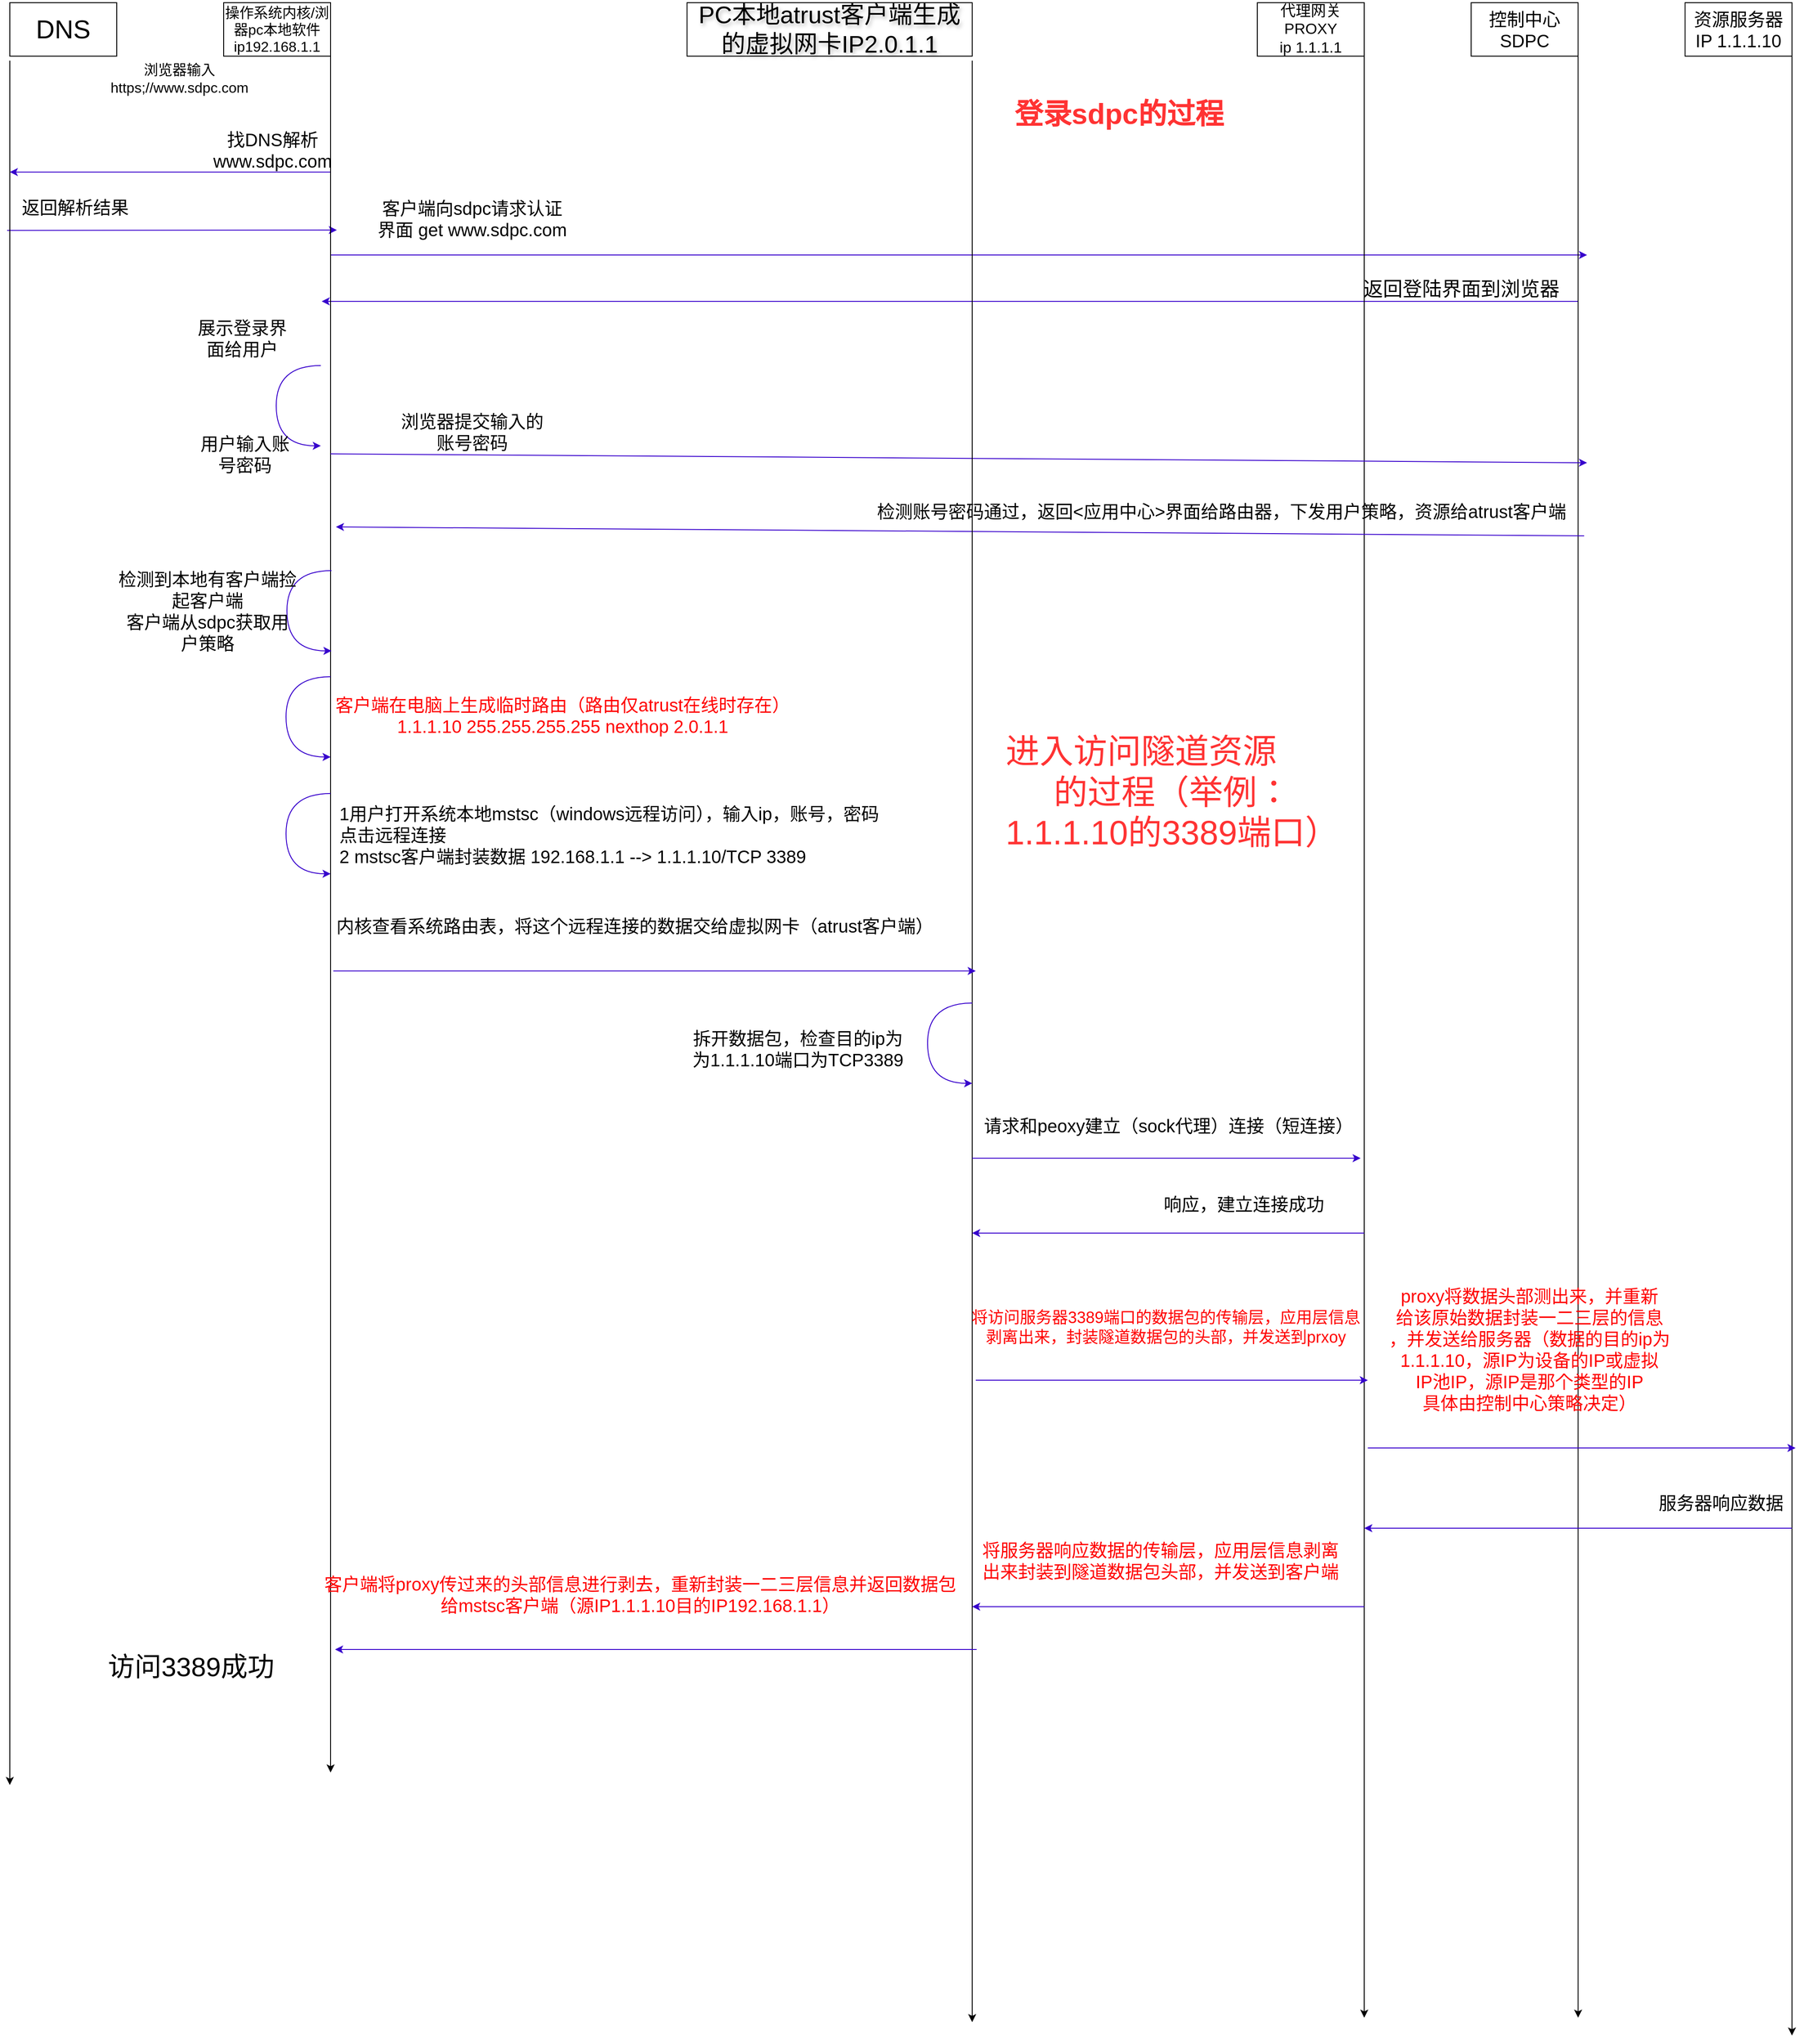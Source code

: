 <mxfile version="28.1.0">
  <diagram name="第 1 页" id="CifOOyTW4KIAJjOc3oxm">
    <mxGraphModel dx="3466" dy="2257" grid="0" gridSize="10" guides="1" tooltips="1" connect="1" arrows="1" fold="1" page="1" pageScale="1" pageWidth="3300" pageHeight="4681" math="0" shadow="0">
      <root>
        <mxCell id="0" />
        <mxCell id="1" parent="0" />
        <mxCell id="3CmgEedNmWU71iGY2jcA-1" value="DNS" style="rounded=0;whiteSpace=wrap;html=1;fontSize=29;" parent="1" vertex="1">
          <mxGeometry x="200" y="80" width="120" height="60" as="geometry" />
        </mxCell>
        <mxCell id="3CmgEedNmWU71iGY2jcA-4" value="代理网关PROXY&lt;div&gt;ip 1.1.1.1&lt;/div&gt;" style="whiteSpace=wrap;html=1;fontSize=17;" parent="1" vertex="1">
          <mxGeometry x="1600" y="80" width="120" height="60" as="geometry" />
        </mxCell>
        <mxCell id="3CmgEedNmWU71iGY2jcA-5" value="控制中心SDPC" style="whiteSpace=wrap;html=1;fontSize=20;" parent="1" vertex="1">
          <mxGeometry x="1840" y="80" width="120" height="60" as="geometry" />
        </mxCell>
        <mxCell id="3CmgEedNmWU71iGY2jcA-6" value="资源服务器&lt;div&gt;IP 1.1.1.10&lt;/div&gt;" style="whiteSpace=wrap;html=1;fontSize=20;" parent="1" vertex="1">
          <mxGeometry x="2080" y="80" width="120" height="60" as="geometry" />
        </mxCell>
        <mxCell id="3CmgEedNmWU71iGY2jcA-7" value="浏览器输入&lt;div&gt;https;//www.sdpc.com&lt;/div&gt;" style="text;html=1;align=center;verticalAlign=middle;resizable=0;points=[];autosize=1;strokeColor=none;fillColor=none;fontSize=16;" parent="1" vertex="1">
          <mxGeometry x="300" y="140" width="180" height="50" as="geometry" />
        </mxCell>
        <mxCell id="3CmgEedNmWU71iGY2jcA-8" value="" style="edgeStyle=none;orthogonalLoop=1;jettySize=auto;html=1;rounded=0;verticalAlign=middle;fillColor=#6a00ff;strokeColor=#3700CC;" parent="1" edge="1">
          <mxGeometry width="100" relative="1" as="geometry">
            <mxPoint x="197" y="335.41" as="sourcePoint" />
            <mxPoint x="567" y="335" as="targetPoint" />
            <Array as="points" />
          </mxGeometry>
        </mxCell>
        <mxCell id="3CmgEedNmWU71iGY2jcA-9" value="返回解析结果" style="text;html=1;align=center;verticalAlign=middle;resizable=0;points=[];autosize=1;strokeColor=none;fillColor=none;rotation=0;fontSize=20;" parent="1" vertex="1">
          <mxGeometry x="203" y="289" width="140" height="40" as="geometry" />
        </mxCell>
        <mxCell id="3CmgEedNmWU71iGY2jcA-10" value="" style="edgeStyle=none;orthogonalLoop=1;jettySize=auto;html=1;rounded=0;fillColor=#6a00ff;strokeColor=#3700CC;" parent="1" edge="1">
          <mxGeometry width="80" relative="1" as="geometry">
            <mxPoint x="560" y="270" as="sourcePoint" />
            <mxPoint x="200" y="270" as="targetPoint" />
            <Array as="points" />
          </mxGeometry>
        </mxCell>
        <mxCell id="3CmgEedNmWU71iGY2jcA-11" value="找DNS解析www.sdpc.com" style="text;strokeColor=none;align=center;fillColor=none;html=1;verticalAlign=middle;whiteSpace=wrap;rounded=0;fontSize=20;" parent="1" vertex="1">
          <mxGeometry x="465" y="230" width="60" height="30" as="geometry" />
        </mxCell>
        <mxCell id="3CmgEedNmWU71iGY2jcA-12" value="客户端向sdpc请求认证&lt;div&gt;界面 get www.&lt;span style=&quot;background-color: transparent; color: light-dark(rgb(0, 0, 0), rgb(255, 255, 255));&quot;&gt;sdpc.com&lt;/span&gt;&lt;/div&gt;" style="text;strokeColor=none;align=center;fillColor=none;html=1;verticalAlign=middle;whiteSpace=wrap;rounded=0;fontSize=20;" parent="1" vertex="1">
          <mxGeometry x="593" y="307" width="252" height="30" as="geometry" />
        </mxCell>
        <mxCell id="3CmgEedNmWU71iGY2jcA-13" value="&lt;font style=&quot;color: rgb(255, 51, 51);&quot;&gt;&lt;b&gt;登录sdpc的过程&lt;/b&gt;&lt;/font&gt;" style="text;strokeColor=none;align=center;fillColor=none;html=1;verticalAlign=middle;whiteSpace=wrap;rounded=0;fontSize=32;fontColor=light-dark(#000000,#FF0000);" parent="1" vertex="1">
          <mxGeometry x="1300" y="190" width="290" height="30" as="geometry" />
        </mxCell>
        <mxCell id="3CmgEedNmWU71iGY2jcA-14" value="" style="edgeStyle=none;orthogonalLoop=1;jettySize=auto;html=1;rounded=0;fillColor=#6a00ff;strokeColor=#3700CC;" parent="1" edge="1">
          <mxGeometry width="80" relative="1" as="geometry">
            <mxPoint x="560" y="363" as="sourcePoint" />
            <mxPoint x="1970" y="363" as="targetPoint" />
            <Array as="points" />
          </mxGeometry>
        </mxCell>
        <mxCell id="3CmgEedNmWU71iGY2jcA-15" value="返回登陆界面到浏览器" style="text;strokeColor=none;align=center;fillColor=none;html=1;verticalAlign=middle;whiteSpace=wrap;rounded=0;fontSize=22;" parent="1" vertex="1">
          <mxGeometry x="1694" y="387" width="270" height="30" as="geometry" />
        </mxCell>
        <mxCell id="3CmgEedNmWU71iGY2jcA-16" value="" style="edgeStyle=none;orthogonalLoop=1;jettySize=auto;rounded=0;fontColor=none;labelBackgroundColor=none;noLabel=1;textShadow=0;fillColor=#6a00ff;strokeColor=#3700CC;" parent="1" edge="1">
          <mxGeometry width="80" relative="1" as="geometry">
            <mxPoint x="1960" y="415" as="sourcePoint" />
            <mxPoint x="550" y="415" as="targetPoint" />
            <Array as="points" />
          </mxGeometry>
        </mxCell>
        <mxCell id="3CmgEedNmWU71iGY2jcA-19" value="" style="edgeStyle=none;orthogonalLoop=1;jettySize=auto;html=1;rounded=0;" parent="1" edge="1">
          <mxGeometry width="80" relative="1" as="geometry">
            <mxPoint x="560" y="140" as="sourcePoint" />
            <mxPoint x="560" y="2065" as="targetPoint" />
            <Array as="points" />
          </mxGeometry>
        </mxCell>
        <mxCell id="3CmgEedNmWU71iGY2jcA-23" value="" style="edgeStyle=none;orthogonalLoop=1;jettySize=auto;html=1;rounded=0;" parent="1" edge="1">
          <mxGeometry width="80" relative="1" as="geometry">
            <mxPoint x="1720" y="140" as="sourcePoint" />
            <mxPoint x="1720" y="2340" as="targetPoint" />
            <Array as="points" />
          </mxGeometry>
        </mxCell>
        <mxCell id="3CmgEedNmWU71iGY2jcA-24" value="" style="edgeStyle=none;orthogonalLoop=1;jettySize=auto;html=1;rounded=0;" parent="1" edge="1">
          <mxGeometry width="80" relative="1" as="geometry">
            <mxPoint x="1960" y="140" as="sourcePoint" />
            <mxPoint x="1960" y="2340" as="targetPoint" />
            <Array as="points" />
          </mxGeometry>
        </mxCell>
        <mxCell id="3CmgEedNmWU71iGY2jcA-25" value="" style="edgeStyle=none;orthogonalLoop=1;jettySize=auto;html=1;rounded=0;" parent="1" edge="1">
          <mxGeometry width="80" relative="1" as="geometry">
            <mxPoint x="2200" y="140" as="sourcePoint" />
            <mxPoint x="2200" y="2360" as="targetPoint" />
            <Array as="points" />
          </mxGeometry>
        </mxCell>
        <mxCell id="3CmgEedNmWU71iGY2jcA-26" value="" style="edgeStyle=orthogonalEdgeStyle;orthogonalLoop=1;jettySize=auto;html=1;rounded=0;horizontal=1;curved=1;fillColor=#6a00ff;strokeColor=#3700CC;" parent="1" edge="1">
          <mxGeometry width="80" relative="1" as="geometry">
            <mxPoint x="549" y="487" as="sourcePoint" />
            <mxPoint x="549" y="577" as="targetPoint" />
            <Array as="points">
              <mxPoint x="499" y="487" />
              <mxPoint x="499" y="577" />
            </Array>
          </mxGeometry>
        </mxCell>
        <mxCell id="3CmgEedNmWU71iGY2jcA-27" value="展示登录界面给用户" style="text;strokeColor=none;align=center;fillColor=none;html=1;verticalAlign=middle;whiteSpace=wrap;rounded=0;fontSize=20;" parent="1" vertex="1">
          <mxGeometry x="406" y="441" width="110" height="30" as="geometry" />
        </mxCell>
        <mxCell id="3CmgEedNmWU71iGY2jcA-28" value="用户输入账号密码" style="text;strokeColor=none;align=center;fillColor=none;html=1;verticalAlign=middle;whiteSpace=wrap;rounded=0;fontSize=20;" parent="1" vertex="1">
          <mxGeometry x="409" y="571" width="110" height="30" as="geometry" />
        </mxCell>
        <mxCell id="3CmgEedNmWU71iGY2jcA-29" value="" style="edgeStyle=none;orthogonalLoop=1;jettySize=auto;html=1;rounded=0;fillColor=#6a00ff;strokeColor=#3700CC;" parent="1" edge="1">
          <mxGeometry width="80" relative="1" as="geometry">
            <mxPoint x="560" y="586" as="sourcePoint" />
            <mxPoint x="1970" y="596" as="targetPoint" />
            <Array as="points" />
          </mxGeometry>
        </mxCell>
        <mxCell id="3CmgEedNmWU71iGY2jcA-30" value="浏览器提交输入的账号密码" style="text;strokeColor=none;align=center;fillColor=none;html=1;verticalAlign=middle;whiteSpace=wrap;rounded=0;fontSize=20;" parent="1" vertex="1">
          <mxGeometry x="629" y="546" width="180" height="30" as="geometry" />
        </mxCell>
        <mxCell id="3CmgEedNmWU71iGY2jcA-31" value="" style="edgeStyle=none;orthogonalLoop=1;jettySize=auto;html=1;rounded=0;fillColor=#6a00ff;strokeColor=#3700CC;" parent="1" edge="1">
          <mxGeometry width="80" relative="1" as="geometry">
            <mxPoint x="1966.8" y="678" as="sourcePoint" />
            <mxPoint x="566" y="668" as="targetPoint" />
            <Array as="points" />
          </mxGeometry>
        </mxCell>
        <mxCell id="3CmgEedNmWU71iGY2jcA-32" value="检测账号密码通过，返回&amp;lt;应用中心&amp;gt;界面给路由器，下发用户策略，资源给atrust客户端" style="text;strokeColor=none;align=center;fillColor=none;html=1;verticalAlign=middle;whiteSpace=wrap;rounded=0;fontSize=20;" parent="1" vertex="1">
          <mxGeometry x="1170" y="635" width="780" height="30" as="geometry" />
        </mxCell>
        <mxCell id="3CmgEedNmWU71iGY2jcA-33" value="" style="edgeStyle=orthogonalEdgeStyle;orthogonalLoop=1;jettySize=auto;html=1;rounded=0;horizontal=1;curved=1;fillColor=#6a00ff;strokeColor=#3700CC;" parent="1" edge="1">
          <mxGeometry width="80" relative="1" as="geometry">
            <mxPoint x="561" y="717" as="sourcePoint" />
            <mxPoint x="561" y="807" as="targetPoint" />
            <Array as="points">
              <mxPoint x="511" y="717" />
              <mxPoint x="511" y="807" />
            </Array>
          </mxGeometry>
        </mxCell>
        <mxCell id="3CmgEedNmWU71iGY2jcA-34" value="" style="edgeStyle=orthogonalEdgeStyle;orthogonalLoop=1;jettySize=auto;html=1;rounded=0;horizontal=1;curved=1;fillColor=#6a00ff;strokeColor=#3700CC;" parent="1" edge="1">
          <mxGeometry width="80" relative="1" as="geometry">
            <mxPoint x="560" y="836" as="sourcePoint" />
            <mxPoint x="560" y="926" as="targetPoint" />
            <Array as="points">
              <mxPoint x="510" y="836" />
              <mxPoint x="510" y="926" />
            </Array>
          </mxGeometry>
        </mxCell>
        <mxCell id="3CmgEedNmWU71iGY2jcA-35" value="" style="edgeStyle=orthogonalEdgeStyle;orthogonalLoop=1;jettySize=auto;html=1;rounded=0;horizontal=1;curved=1;fillColor=#6a00ff;strokeColor=#3700CC;" parent="1" edge="1">
          <mxGeometry width="80" relative="1" as="geometry">
            <mxPoint x="560" y="967" as="sourcePoint" />
            <mxPoint x="560" y="1057" as="targetPoint" />
            <Array as="points">
              <mxPoint x="510" y="967" />
              <mxPoint x="510" y="1057" />
            </Array>
          </mxGeometry>
        </mxCell>
        <mxCell id="3CmgEedNmWU71iGY2jcA-36" value="检测到本地有客户端捡起客户端&lt;div&gt;客户端从sdpc获取用户策略&lt;/div&gt;" style="text;strokeColor=none;align=center;fillColor=none;html=1;verticalAlign=middle;whiteSpace=wrap;rounded=0;fontSize=20;" parent="1" vertex="1">
          <mxGeometry x="320" y="747" width="204" height="30" as="geometry" />
        </mxCell>
        <mxCell id="3CmgEedNmWU71iGY2jcA-37" value="&lt;font style=&quot;color: light-dark(rgb(255, 0, 0), rgb(255, 0, 0));&quot;&gt;客户端在电脑上生成临时路由（路由仅atrust在线时存在）&lt;/font&gt;&lt;div&gt;&lt;font style=&quot;color: light-dark(rgb(255, 0, 0), rgb(255, 0, 0));&quot;&gt;1.1.1.10 255.255.255.255 nexthop 2.0.1.1&lt;/font&gt;&lt;/div&gt;" style="text;html=1;align=center;verticalAlign=middle;resizable=0;points=[];autosize=1;strokeColor=none;fillColor=none;fontSize=20;" parent="1" vertex="1">
          <mxGeometry x="556" y="849" width="528" height="60" as="geometry" />
        </mxCell>
        <mxCell id="3CmgEedNmWU71iGY2jcA-38" value="1用户打开系统本地mstsc（windows远程访问），输入ip，账号，密码&amp;nbsp;&lt;div&gt;&lt;div style=&quot;text-align: left;&quot;&gt;&lt;span style=&quot;background-color: transparent; color: light-dark(rgb(0, 0, 0), rgb(255, 255, 255));&quot;&gt;点击远程连接&lt;/span&gt;&lt;/div&gt;&lt;div style=&quot;text-align: left;&quot;&gt;&lt;span style=&quot;background-color: transparent; color: light-dark(rgb(0, 0, 0), rgb(255, 255, 255));&quot;&gt;2 mstsc客户端封装数据 192.168.1.1 --&amp;gt; 1.1.1.10/TCP 3389&lt;/span&gt;&lt;/div&gt;&lt;/div&gt;" style="text;html=1;align=center;verticalAlign=middle;resizable=0;points=[];autosize=1;strokeColor=none;fillColor=none;fontSize=20;" parent="1" vertex="1">
          <mxGeometry x="560" y="968" width="630" height="90" as="geometry" />
        </mxCell>
        <mxCell id="3CmgEedNmWU71iGY2jcA-41" value="" style="edgeStyle=none;orthogonalLoop=1;jettySize=auto;html=1;rounded=0;" parent="1" edge="1">
          <mxGeometry width="80" relative="1" as="geometry">
            <mxPoint x="1280" y="145" as="sourcePoint" />
            <mxPoint x="1280" y="2345" as="targetPoint" />
            <Array as="points" />
          </mxGeometry>
        </mxCell>
        <mxCell id="3CmgEedNmWU71iGY2jcA-42" value="" style="edgeStyle=none;orthogonalLoop=1;jettySize=auto;html=1;rounded=0;fillColor=#6a00ff;strokeColor=#3700CC;" parent="1" edge="1">
          <mxGeometry width="80" relative="1" as="geometry">
            <mxPoint x="563.03" y="1166" as="sourcePoint" />
            <mxPoint x="1283.971" y="1166" as="targetPoint" />
            <Array as="points" />
          </mxGeometry>
        </mxCell>
        <mxCell id="3CmgEedNmWU71iGY2jcA-44" value="内核查看系统路由表，将这个远程连接的数据交给虚拟网卡（atrust客户端）" style="text;html=1;align=center;verticalAlign=middle;resizable=0;points=[];autosize=1;strokeColor=none;fillColor=none;fontSize=20;" parent="1" vertex="1">
          <mxGeometry x="556" y="1095" width="690" height="40" as="geometry" />
        </mxCell>
        <mxCell id="3CmgEedNmWU71iGY2jcA-45" value="" style="edgeStyle=orthogonalEdgeStyle;orthogonalLoop=1;jettySize=auto;html=1;rounded=0;horizontal=1;curved=1;fillColor=#6a00ff;strokeColor=#3700CC;" parent="1" edge="1">
          <mxGeometry width="80" relative="1" as="geometry">
            <mxPoint x="1280" y="1202" as="sourcePoint" />
            <mxPoint x="1280" y="1292" as="targetPoint" />
            <Array as="points">
              <mxPoint x="1229.94" y="1202" />
              <mxPoint x="1229.94" y="1292" />
            </Array>
          </mxGeometry>
        </mxCell>
        <mxCell id="3CmgEedNmWU71iGY2jcA-46" value="拆开数据包，检查目的ip&lt;span style=&quot;background-color: transparent; color: light-dark(rgb(0, 0, 0), rgb(255, 255, 255));&quot;&gt;为&lt;/span&gt;&lt;div&gt;&lt;span style=&quot;background-color: transparent; color: light-dark(rgb(0, 0, 0), rgb(255, 255, 255));&quot;&gt;为1.1.1.10端口为TCP3389&lt;/span&gt;&lt;/div&gt;" style="text;html=1;align=center;verticalAlign=middle;resizable=0;points=[];autosize=1;strokeColor=none;fillColor=none;fontSize=20;" parent="1" vertex="1">
          <mxGeometry x="954" y="1223" width="260" height="60" as="geometry" />
        </mxCell>
        <mxCell id="3CmgEedNmWU71iGY2jcA-49" value="&lt;div style=&quot;text-align: left;&quot;&gt;&lt;span style=&quot;background-color: transparent;&quot;&gt;&lt;font style=&quot;color: rgb(255, 51, 51);&quot;&gt;进入访问隧道资源&lt;/font&gt;&lt;/span&gt;&lt;/div&gt;&lt;div&gt;&lt;font style=&quot;color: rgb(255, 51, 51);&quot;&gt;的过程（举例：&lt;/font&gt;&lt;/div&gt;&lt;div&gt;&lt;font style=&quot;color: rgb(255, 51, 51);&quot;&gt;&lt;font&gt;1.1.1.10&lt;/font&gt;&lt;span style=&quot;background-color: transparent;&quot;&gt;的3389端口）&lt;/span&gt;&lt;/font&gt;&lt;/div&gt;" style="text;html=1;align=center;verticalAlign=middle;resizable=0;points=[];autosize=1;strokeColor=none;fillColor=none;fontSize=38;fontColor=light-dark(#000000,#FF0000);" parent="1" vertex="1">
          <mxGeometry x="1308" y="891" width="392" height="149" as="geometry" />
        </mxCell>
        <mxCell id="3CmgEedNmWU71iGY2jcA-51" value="PC本地atrust客户端生成的虚拟网卡IP2.0.1.1" style="whiteSpace=wrap;html=1;textShadow=1;fontSize=27;" parent="1" vertex="1">
          <mxGeometry x="960" y="80" width="320" height="60" as="geometry" />
        </mxCell>
        <mxCell id="3CmgEedNmWU71iGY2jcA-53" value="" style="edgeStyle=none;orthogonalLoop=1;jettySize=auto;html=1;rounded=0;fillColor=#6a00ff;strokeColor=#3700CC;" parent="1" edge="1">
          <mxGeometry width="80" relative="1" as="geometry">
            <mxPoint x="1280" y="1376" as="sourcePoint" />
            <mxPoint x="1715.941" y="1376" as="targetPoint" />
            <Array as="points" />
          </mxGeometry>
        </mxCell>
        <mxCell id="3CmgEedNmWU71iGY2jcA-54" value="请求和peoxy建立（sock代理）连接（短连接）" style="text;html=1;align=center;verticalAlign=middle;resizable=0;points=[];autosize=1;strokeColor=none;fillColor=none;fontSize=20;" parent="1" vertex="1">
          <mxGeometry x="1280" y="1319" width="440" height="40" as="geometry" />
        </mxCell>
        <mxCell id="3CmgEedNmWU71iGY2jcA-55" value="" style="edgeStyle=none;orthogonalLoop=1;jettySize=auto;html=1;rounded=0;fillColor=#6a00ff;strokeColor=#3700CC;" parent="1" edge="1">
          <mxGeometry width="100" relative="1" as="geometry">
            <mxPoint x="1720" y="1460" as="sourcePoint" />
            <mxPoint x="1280" y="1460" as="targetPoint" />
            <Array as="points" />
          </mxGeometry>
        </mxCell>
        <mxCell id="3CmgEedNmWU71iGY2jcA-56" value="响应，建立连接成功" style="text;html=1;align=left;verticalAlign=middle;resizable=0;points=[];autosize=1;strokeColor=none;fillColor=none;fontSize=20;" parent="1" vertex="1">
          <mxGeometry x="1493" y="1409" width="198" height="36" as="geometry" />
        </mxCell>
        <mxCell id="3CmgEedNmWU71iGY2jcA-57" value="" style="edgeStyle=none;orthogonalLoop=1;jettySize=auto;html=1;rounded=0;fillColor=#6a00ff;strokeColor=#3700CC;" parent="1" edge="1">
          <mxGeometry width="80" relative="1" as="geometry">
            <mxPoint x="1284" y="1625" as="sourcePoint" />
            <mxPoint x="1724" y="1625" as="targetPoint" />
            <Array as="points" />
          </mxGeometry>
        </mxCell>
        <mxCell id="3CmgEedNmWU71iGY2jcA-58" value="&lt;font style=&quot;color: rgb(255, 0, 0);&quot;&gt;&lt;span&gt;将访问服务器3389端口的数据包的传输层，应用层信息&lt;/span&gt;&lt;/font&gt;&lt;div&gt;&lt;font style=&quot;color: rgb(255, 0, 0);&quot;&gt;&lt;span&gt;剥离出来，封装隧道数据包的头部，并发送到prxoy&lt;/span&gt;&lt;/font&gt;&lt;/div&gt;" style="text;html=1;align=center;verticalAlign=middle;resizable=0;points=[];autosize=1;strokeColor=none;fillColor=none;fontColor=light-dark(#000000,#FF0000);fontSize=18;" parent="1" vertex="1">
          <mxGeometry x="1270" y="1538" width="454" height="55" as="geometry" />
        </mxCell>
        <mxCell id="3CmgEedNmWU71iGY2jcA-61" value="操作系统内核/浏器pc本地软件&lt;div&gt;ip192.168.1.1&lt;/div&gt;" style="whiteSpace=wrap;html=1;fontSize=16;" parent="1" vertex="1">
          <mxGeometry x="440" y="80" width="120" height="60" as="geometry" />
        </mxCell>
        <mxCell id="3CmgEedNmWU71iGY2jcA-64" value="" style="edgeStyle=none;orthogonalLoop=1;jettySize=auto;html=1;rounded=0;fillColor=#6a00ff;strokeColor=#3700CC;" parent="1" edge="1">
          <mxGeometry width="80" relative="1" as="geometry">
            <mxPoint x="1724" y="1701" as="sourcePoint" />
            <mxPoint x="2204" y="1701" as="targetPoint" />
            <Array as="points" />
          </mxGeometry>
        </mxCell>
        <mxCell id="3CmgEedNmWU71iGY2jcA-65" value="&lt;font style=&quot;color: rgb(255, 0, 0);&quot;&gt;&lt;span&gt;proxy将数据头部测出来，并重新&lt;/span&gt;&lt;/font&gt;&lt;div&gt;&lt;font style=&quot;color: rgb(255, 0, 0);&quot;&gt;&lt;span&gt;给该原始数据封装一二三层的信息&lt;/span&gt;&lt;/font&gt;&lt;/div&gt;&lt;div&gt;&lt;font style=&quot;color: rgb(255, 0, 0);&quot;&gt;&lt;span&gt;，并发送给服务器（数据的目的ip为&lt;/span&gt;&lt;/font&gt;&lt;/div&gt;&lt;div&gt;&lt;font style=&quot;color: rgb(255, 0, 0);&quot;&gt;&lt;span&gt;1.1.1.10，源IP为设备的IP或虚拟&lt;/span&gt;&lt;/font&gt;&lt;/div&gt;&lt;div&gt;&lt;font style=&quot;color: rgb(255, 0, 0);&quot;&gt;&lt;span&gt;IP池IP，源IP是那个类型的IP&lt;/span&gt;&lt;/font&gt;&lt;/div&gt;&lt;div&gt;&lt;font style=&quot;color: rgb(255, 0, 0);&quot;&gt;&lt;span&gt;具体由控制中心策略决定）&lt;/span&gt;&lt;/font&gt;&lt;/div&gt;" style="text;html=1;align=center;verticalAlign=middle;resizable=0;points=[];autosize=1;strokeColor=none;fillColor=none;textShadow=0;fontColor=light-dark(#000000,#FF0000);fontSize=20;" parent="1" vertex="1">
          <mxGeometry x="1738" y="1512" width="334" height="156" as="geometry" />
        </mxCell>
        <mxCell id="3CmgEedNmWU71iGY2jcA-66" value="" style="edgeStyle=none;orthogonalLoop=1;jettySize=auto;html=1;rounded=0;fillColor=#6a00ff;strokeColor=#3700CC;" parent="1" edge="1">
          <mxGeometry width="100" relative="1" as="geometry">
            <mxPoint x="2200" y="1791" as="sourcePoint" />
            <mxPoint x="1720" y="1791" as="targetPoint" />
            <Array as="points" />
          </mxGeometry>
        </mxCell>
        <mxCell id="3CmgEedNmWU71iGY2jcA-67" value="&lt;font&gt;服务器响应数据&lt;/font&gt;" style="text;html=1;align=center;verticalAlign=middle;resizable=0;points=[];autosize=1;strokeColor=none;fillColor=none;fontSize=20;" parent="1" vertex="1">
          <mxGeometry x="2040" y="1742" width="160" height="40" as="geometry" />
        </mxCell>
        <mxCell id="3CmgEedNmWU71iGY2jcA-68" value="" style="edgeStyle=none;orthogonalLoop=1;jettySize=auto;html=1;rounded=0;fillColor=#6a00ff;strokeColor=#3700CC;" parent="1" edge="1">
          <mxGeometry width="100" relative="1" as="geometry">
            <mxPoint x="1720" y="1879" as="sourcePoint" />
            <mxPoint x="1280" y="1879" as="targetPoint" />
            <Array as="points" />
          </mxGeometry>
        </mxCell>
        <mxCell id="3CmgEedNmWU71iGY2jcA-69" value="&lt;font style=&quot;font-size: 20px; color: light-dark(rgb(255, 0, 0), rgb(255, 0, 0));&quot;&gt;将服务器响应数据的传输层，应用层信息剥离&lt;/font&gt;&lt;div&gt;&lt;font style=&quot;font-size: 20px; color: light-dark(rgb(255, 0, 0), rgb(255, 0, 0));&quot;&gt;出来封装到隧道数据包头部，并发送到客户端&lt;/font&gt;&lt;/div&gt;" style="text;html=1;align=center;verticalAlign=middle;resizable=0;points=[];autosize=1;strokeColor=none;fillColor=none;" parent="1" vertex="1">
          <mxGeometry x="1282" y="1797" width="418" height="60" as="geometry" />
        </mxCell>
        <mxCell id="3CmgEedNmWU71iGY2jcA-70" value="" style="edgeStyle=none;orthogonalLoop=1;jettySize=auto;html=1;rounded=0;fillColor=#6a00ff;strokeColor=#3700CC;" parent="1" edge="1">
          <mxGeometry width="100" relative="1" as="geometry">
            <mxPoint x="1285" y="1927" as="sourcePoint" />
            <mxPoint x="565" y="1927" as="targetPoint" />
            <Array as="points" />
          </mxGeometry>
        </mxCell>
        <mxCell id="3CmgEedNmWU71iGY2jcA-71" value="&lt;font style=&quot;color: rgb(255, 0, 0);&quot;&gt;客户端将proxy传过来的头部信息进行剥去，重新封装一二三层信息并返回数据包&lt;/font&gt;&lt;div&gt;&lt;font style=&quot;color: rgb(255, 0, 0);&quot;&gt;给mstsc客户端（源IP1.1.1.10目的IP192.168.1.1）&lt;/font&gt;&lt;/div&gt;" style="text;html=1;align=center;verticalAlign=middle;resizable=0;points=[];autosize=1;strokeColor=none;fillColor=none;fontSize=20;fontColor=light-dark(#000000,#FF0000);" parent="1" vertex="1">
          <mxGeometry x="543" y="1835" width="727" height="60" as="geometry" />
        </mxCell>
        <mxCell id="3CmgEedNmWU71iGY2jcA-73" value="&lt;font style=&quot;color: light-dark(rgb(0, 0, 0), rgb(255, 0, 0)); font-size: 30px;&quot;&gt;访问3389成功&lt;/font&gt;" style="text;html=1;align=center;verticalAlign=middle;resizable=0;points=[];autosize=1;strokeColor=none;fillColor=none;" parent="1" vertex="1">
          <mxGeometry x="300" y="1922" width="205" height="48" as="geometry" />
        </mxCell>
        <mxCell id="BXriTyv-iWoOhmdObdw--1" value="" style="edgeStyle=none;orthogonalLoop=1;jettySize=auto;html=1;rounded=0;" parent="1" edge="1">
          <mxGeometry width="80" relative="1" as="geometry">
            <mxPoint x="200" y="145" as="sourcePoint" />
            <mxPoint x="200" y="2079" as="targetPoint" />
            <Array as="points" />
          </mxGeometry>
        </mxCell>
      </root>
    </mxGraphModel>
  </diagram>
</mxfile>
